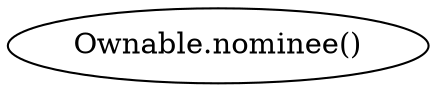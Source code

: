 digraph "" {
	graph [bb="0,0,175.98,36"];
	node [label="\N"];
	"Ownable.nominee()"	 [height=0.5,
		pos="87.992,18",
		width=2.4442];
}
